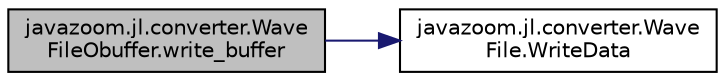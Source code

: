 digraph "javazoom.jl.converter.WaveFileObuffer.write_buffer"
{
 // LATEX_PDF_SIZE
  edge [fontname="Helvetica",fontsize="10",labelfontname="Helvetica",labelfontsize="10"];
  node [fontname="Helvetica",fontsize="10",shape=record];
  rankdir="LR";
  Node1 [label="javazoom.jl.converter.Wave\lFileObuffer.write_buffer",height=0.2,width=0.4,color="black", fillcolor="grey75", style="filled", fontcolor="black",tooltip=" "];
  Node1 -> Node2 [color="midnightblue",fontsize="10",style="solid",fontname="Helvetica"];
  Node2 [label="javazoom.jl.converter.Wave\lFile.WriteData",height=0.2,width=0.4,color="black", fillcolor="white", style="filled",URL="$classjavazoom_1_1jl_1_1converter_1_1_wave_file.html#af8ea7f2ba265f006d39720f18a67adc5",tooltip=" "];
}
